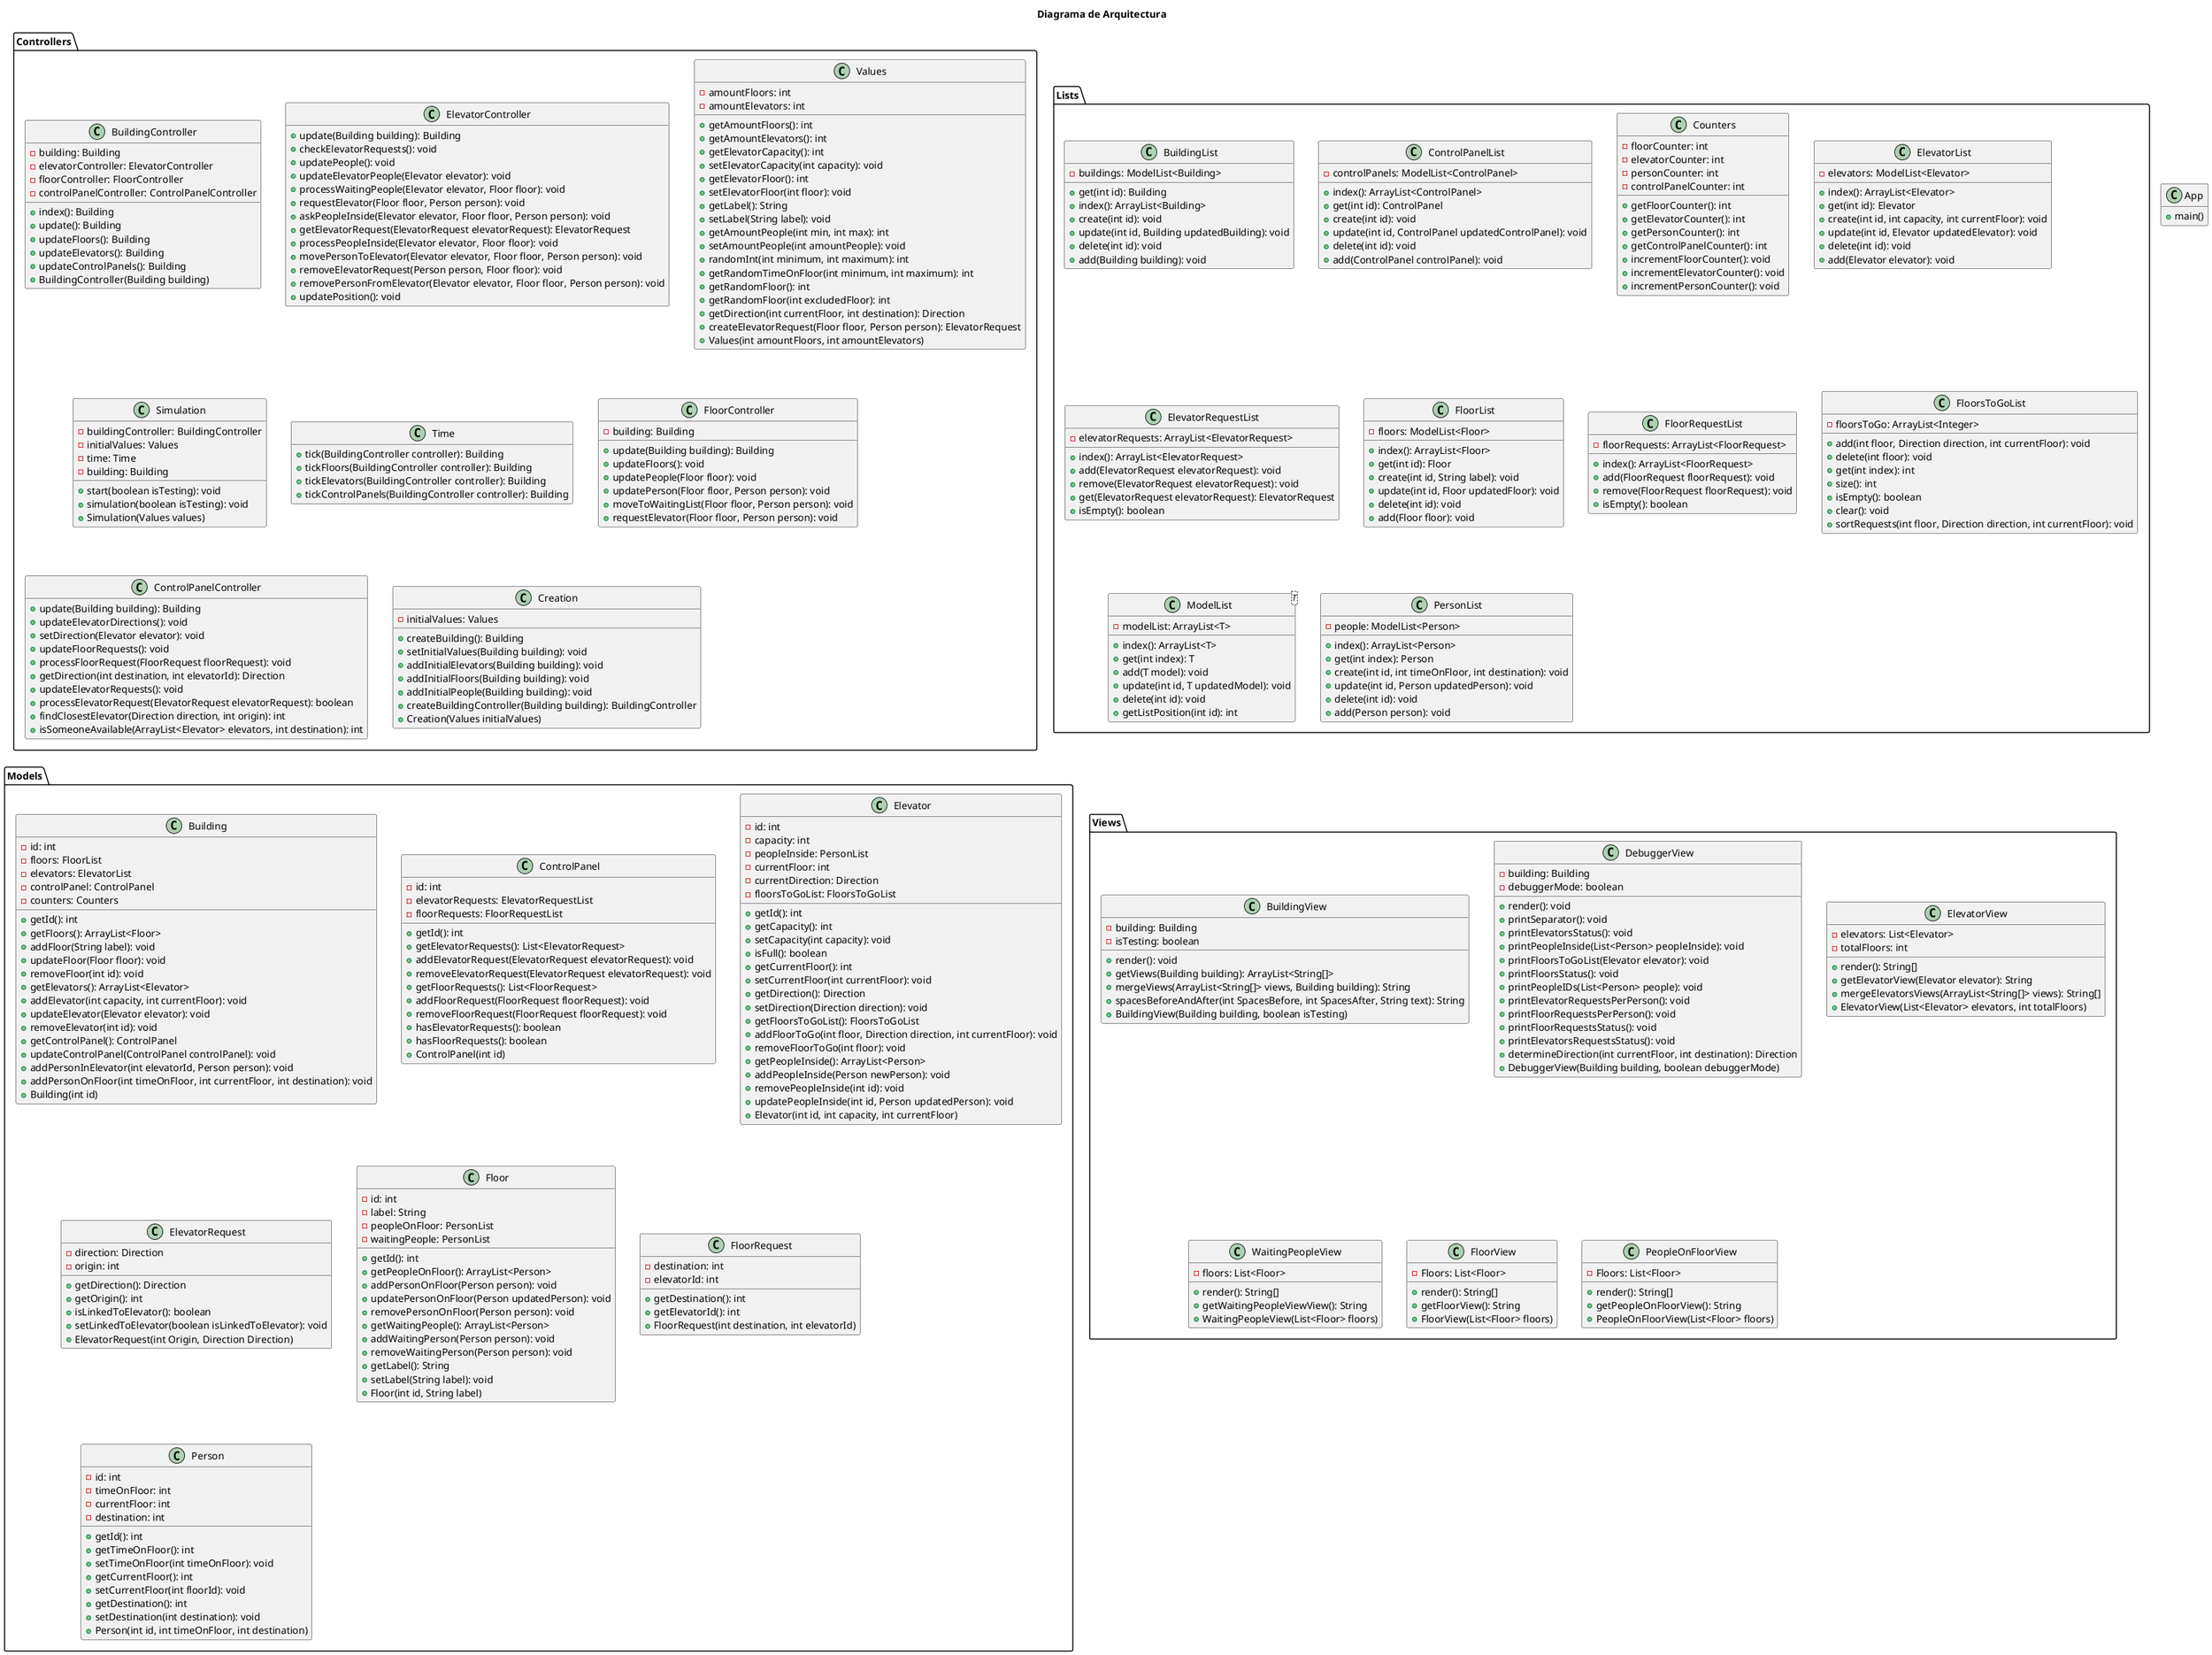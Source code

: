 @startuml Diagrama_de_Arquitectura

title Diagrama de Arquitectura

skinparam {
    NoteBackgroundColor #whiteSmoke
}

hide empty members

class App {
    + main()
}

package Controllers {
    class BuildingController {
        - building: Building
        - elevatorController: ElevatorController
        - floorController: FloorController
        - controlPanelController: ControlPanelController
        + index(): Building
        + update(): Building
        + updateFloors(): Building
        + updateElevators(): Building
        + updateControlPanels(): Building
        + BuildingController(Building building)
    }

    class ElevatorController {
        + update(Building building): Building
        + checkElevatorRequests(): void
        + updatePeople(): void
        + updateElevatorPeople(Elevator elevator): void
        + processWaitingPeople(Elevator elevator, Floor floor): void
        + requestElevator(Floor floor, Person person): void
        + askPeopleInside(Elevator elevator, Floor floor, Person person): void
        + getElevatorRequest(ElevatorRequest elevatorRequest): ElevatorRequest
        + processPeopleInside(Elevator elevator, Floor floor): void
        + movePersonToElevator(Elevator elevator, Floor floor, Person person): void
        + removeElevatorRequest(Person person, Floor floor): void
        + removePersonFromElevator(Elevator elevator, Floor floor, Person person): void
        + updatePosition(): void
    }

    class Values {
        - amountFloors: int
        - amountElevators: int
        + getAmountFloors(): int
        + getAmountElevators(): int
        + getElevatorCapacity(): int
        + setElevatorCapacity(int capacity): void
        + getElevatorFloor(): int
        + setElevatorFloor(int floor): void
        + getLabel(): String
        + setLabel(String label): void
        + getAmountPeople(int min, int max): int
        + setAmountPeople(int amountPeople): void
        + randomInt(int minimum, int maximum): int
        + getRandomTimeOnFloor(int minimum, int maximum): int
        + getRandomFloor(): int
        + getRandomFloor(int excludedFloor): int
        + getDirection(int currentFloor, int destination): Direction
        + createElevatorRequest(Floor floor, Person person): ElevatorRequest
        + Values(int amountFloors, int amountElevators)
    }

    class Simulation {
        - buildingController: BuildingController
        - initialValues: Values
        - time: Time
        - building: Building
        + start(boolean isTesting): void
        + simulation(boolean isTesting): void
        + Simulation(Values values)
    }

    class Time {
        + tick(BuildingController controller): Building
        + tickFloors(BuildingController controller): Building
        + tickElevators(BuildingController controller): Building
        + tickControlPanels(BuildingController controller): Building
    }

    class FloorController {
        - building: Building
        + update(Building building): Building
        + updateFloors(): void
        + updatePeople(Floor floor): void
        + updatePerson(Floor floor, Person person): void
        + moveToWaitingList(Floor floor, Person person): void
        + requestElevator(Floor floor, Person person): void
    }

    class ControlPanelController {
        + update(Building building): Building
        + updateElevatorDirections(): void
        + setDirection(Elevator elevator): void
        + updateFloorRequests(): void
        + processFloorRequest(FloorRequest floorRequest): void
        + getDirection(int destination, int elevatorId): Direction
        + updateElevatorRequests(): void
        + processElevatorRequest(ElevatorRequest elevatorRequest): boolean
        + findClosestElevator(Direction direction, int origin): int
        + isSomeoneAvailable(ArrayList<Elevator> elevators, int destination): int
    }

    class Creation {
        - initialValues: Values
        + createBuilding(): Building
        + setInitialValues(Building building): void
        + addInitialElevators(Building building): void
        + addInitialFloors(Building building): void
        + addInitialPeople(Building building): void
        + createBuildingController(Building building): BuildingController
        + Creation(Values initialValues)
    }
}
package Lists {
    class BuildingList {
        - buildings: ModelList<Building>
        + get(int id): Building
        + index(): ArrayList<Building>
        + create(int id): void
        + update(int id, Building updatedBuilding): void
        + delete(int id): void
        + add(Building building): void
    }

    class ControlPanelList {
        - controlPanels: ModelList<ControlPanel>
        + index(): ArrayList<ControlPanel>
        + get(int id): ControlPanel
        + create(int id): void
        + update(int id, ControlPanel updatedControlPanel): void
        + delete(int id): void
        + add(ControlPanel controlPanel): void
    }

    class Counters {
        - floorCounter: int
        - elevatorCounter: int
        - personCounter: int
        - controlPanelCounter: int
        + getFloorCounter(): int
        + getElevatorCounter(): int
        + getPersonCounter(): int
        + getControlPanelCounter(): int
        + incrementFloorCounter(): void
        + incrementElevatorCounter(): void
        + incrementPersonCounter(): void
    }

    class ElevatorList {
        - elevators: ModelList<Elevator>
        + index(): ArrayList<Elevator>
        + get(int id): Elevator
        + create(int id, int capacity, int currentFloor): void
        + update(int id, Elevator updatedElevator): void
        + delete(int id): void
        + add(Elevator elevator): void
    }

    class ElevatorRequestList {
        - elevatorRequests: ArrayList<ElevatorRequest>
        + index(): ArrayList<ElevatorRequest>
        + add(ElevatorRequest elevatorRequest): void
        + remove(ElevatorRequest elevatorRequest): void
        + get(ElevatorRequest elevatorRequest): ElevatorRequest
        + isEmpty(): boolean
    }

    class FloorList {
        - floors: ModelList<Floor>
        + index(): ArrayList<Floor>
        + get(int id): Floor
        + create(int id, String label): void
        + update(int id, Floor updatedFloor): void
        + delete(int id): void
        + add(Floor floor): void
    }

    class FloorRequestList {
        - floorRequests: ArrayList<FloorRequest>
        + index(): ArrayList<FloorRequest>
        + add(FloorRequest floorRequest): void
        + remove(FloorRequest floorRequest): void
        + isEmpty(): boolean
    }

    class FloorsToGoList {
        - floorsToGo: ArrayList<Integer>
        + add(int floor, Direction direction, int currentFloor): void
        + delete(int floor): void
        + get(int index): int
        + size(): int
        + isEmpty(): boolean
        + clear(): void
        + sortRequests(int floor, Direction direction, int currentFloor): void
    }

    class ModelList<T> {
        - modelList: ArrayList<T>
        + index(): ArrayList<T>
        + get(int index): T
        + add(T model): void
        + update(int id, T updatedModel): void
        + delete(int id): void
        + getListPosition(int id): int
    }

    class PersonList {
        - people: ModelList<Person>
        + index(): ArrayList<Person>
        + get(int index): Person
        + create(int id, int timeOnFloor, int destination): void
        + update(int id, Person updatedPerson): void
        + delete(int id): void
        + add(Person person): void
    }
}

package Models {
    class Building {
        - id: int
        - floors: FloorList
        - elevators: ElevatorList
        - controlPanel: ControlPanel
        - counters: Counters
        + getId(): int
        + getFloors(): ArrayList<Floor>
        + addFloor(String label): void
        + updateFloor(Floor floor): void
        + removeFloor(int id): void
        + getElevators(): ArrayList<Elevator>
        + addElevator(int capacity, int currentFloor): void
        + updateElevator(Elevator elevator): void
        + removeElevator(int id): void
        + getControlPanel(): ControlPanel
        + updateControlPanel(ControlPanel controlPanel): void
        + addPersonInElevator(int elevatorId, Person person): void
        + addPersonOnFloor(int timeOnFloor, int currentFloor, int destination): void
        + Building(int id)
    }

    class ControlPanel {
        - id: int
        - elevatorRequests: ElevatorRequestList
        - floorRequests: FloorRequestList
        + getId(): int
        + getElevatorRequests(): List<ElevatorRequest>
        + addElevatorRequest(ElevatorRequest elevatorRequest): void
        + removeElevatorRequest(ElevatorRequest elevatorRequest): void
        + getFloorRequests(): List<FloorRequest>
        + addFloorRequest(FloorRequest floorRequest): void
        + removeFloorRequest(FloorRequest floorRequest): void
        + hasElevatorRequests(): boolean
        + hasFloorRequests(): boolean
        + ControlPanel(int id)
    }

    class Elevator {
        - id: int
        - capacity: int
        - peopleInside: PersonList
        - currentFloor: int
        - currentDirection: Direction
        - floorsToGoList: FloorsToGoList
        + getId(): int
        + getCapacity(): int
        + setCapacity(int capacity): void
        + isFull(): boolean
        + getCurrentFloor(): int
        + setCurrentFloor(int currentFloor): void
        + getDirection(): Direction
        + setDirection(Direction direction): void
        + getFloorsToGoList(): FloorsToGoList
        + addFloorToGo(int floor, Direction direction, int currentFloor): void
        + removeFloorToGo(int floor): void
        + getPeopleInside(): ArrayList<Person>
        + addPeopleInside(Person newPerson): void
        + removePeopleInside(int id): void
        + updatePeopleInside(int id, Person updatedPerson): void
        + Elevator(int id, int capacity, int currentFloor)
    }

    class ElevatorRequest {
        - direction: Direction
        - origin: int
        + getDirection(): Direction
        + getOrigin(): int
        + isLinkedToElevator(): boolean
        + setLinkedToElevator(boolean isLinkedToElevator): void
        + ElevatorRequest(int Origin, Direction Direction)
    }

    class Floor {
        - id: int
        - label: String
        - peopleOnFloor: PersonList
        - waitingPeople: PersonList
        + getId(): int
        + getPeopleOnFloor(): ArrayList<Person>
        + addPersonOnFloor(Person person): void
        + updatePersonOnFloor(Person updatedPerson): void
        + removePersonOnFloor(Person person): void
        + getWaitingPeople(): ArrayList<Person>
        + addWaitingPerson(Person person): void
        + removeWaitingPerson(Person person): void
        + getLabel(): String
        + setLabel(String label): void
        + Floor(int id, String label)
    }

    class FloorRequest {
        - destination: int
        - elevatorId: int
        + getDestination(): int
        + getElevatorId(): int
        + FloorRequest(int destination, int elevatorId)
    }

    class Person {
        - id: int
        - timeOnFloor: int
        - currentFloor: int
        - destination: int
        + getId(): int
        + getTimeOnFloor(): int
        + setTimeOnFloor(int timeOnFloor): void
        + getCurrentFloor(): int
        + setCurrentFloor(int floorId): void
        + getDestination(): int
        + setDestination(int destination): void
        + Person(int id, int timeOnFloor, int destination)
    }
}

package Views {
    class BuildingView {
        - building: Building
        - isTesting: boolean
        + render(): void
        + getViews(Building building): ArrayList<String[]>
        + mergeViews(ArrayList<String[]> views, Building building): String
        + spacesBeforeAndAfter(int SpacesBefore, int SpacesAfter, String text): String
        + BuildingView(Building building, boolean isTesting)
    }

    class DebuggerView {
        - building: Building
        - debuggerMode: boolean
        + render(): void
        + printSeparator(): void
        + printElevatorsStatus(): void
        + printPeopleInside(List<Person> peopleInside): void
        + printFloorsToGoList(Elevator elevator): void
        + printFloorsStatus(): void
        + printPeopleIDs(List<Person> people): void
        + printElevatorRequestsPerPerson(): void
        + printFloorRequestsPerPerson(): void
        + printFloorRequestsStatus(): void
        + printElevatorsRequestsStatus(): void
        + determineDirection(int currentFloor, int destination): Direction
        + DebuggerView(Building building, boolean debuggerMode)
    }

    class ElevatorView {
        - elevators: List<Elevator>
        - totalFloors: int
        + render(): String[]
        + getElevatorView(Elevator elevator): String
        + mergeElevatorsViews(ArrayList<String[]> views): String[]
        + ElevatorView(List<Elevator> elevators, int totalFloors)
    }

    class WaitingPeopleView {
        - floors: List<Floor>
        + render(): String[]
        + getWaitingPeopleViewView(): String
        + WaitingPeopleView(List<Floor> floors)
    }

    class FloorView {
        - Floors: List<Floor>
        + render(): String[]
        + getFloorView(): String
        + FloorView(List<Floor> floors)
    }

    class PeopleOnFloorView {
        - Floors: List<Floor>
        + render(): String[]
        + getPeopleOnFloorView(): String
        + PeopleOnFloorView(List<Floor> floors)
    }
}

@enduml
